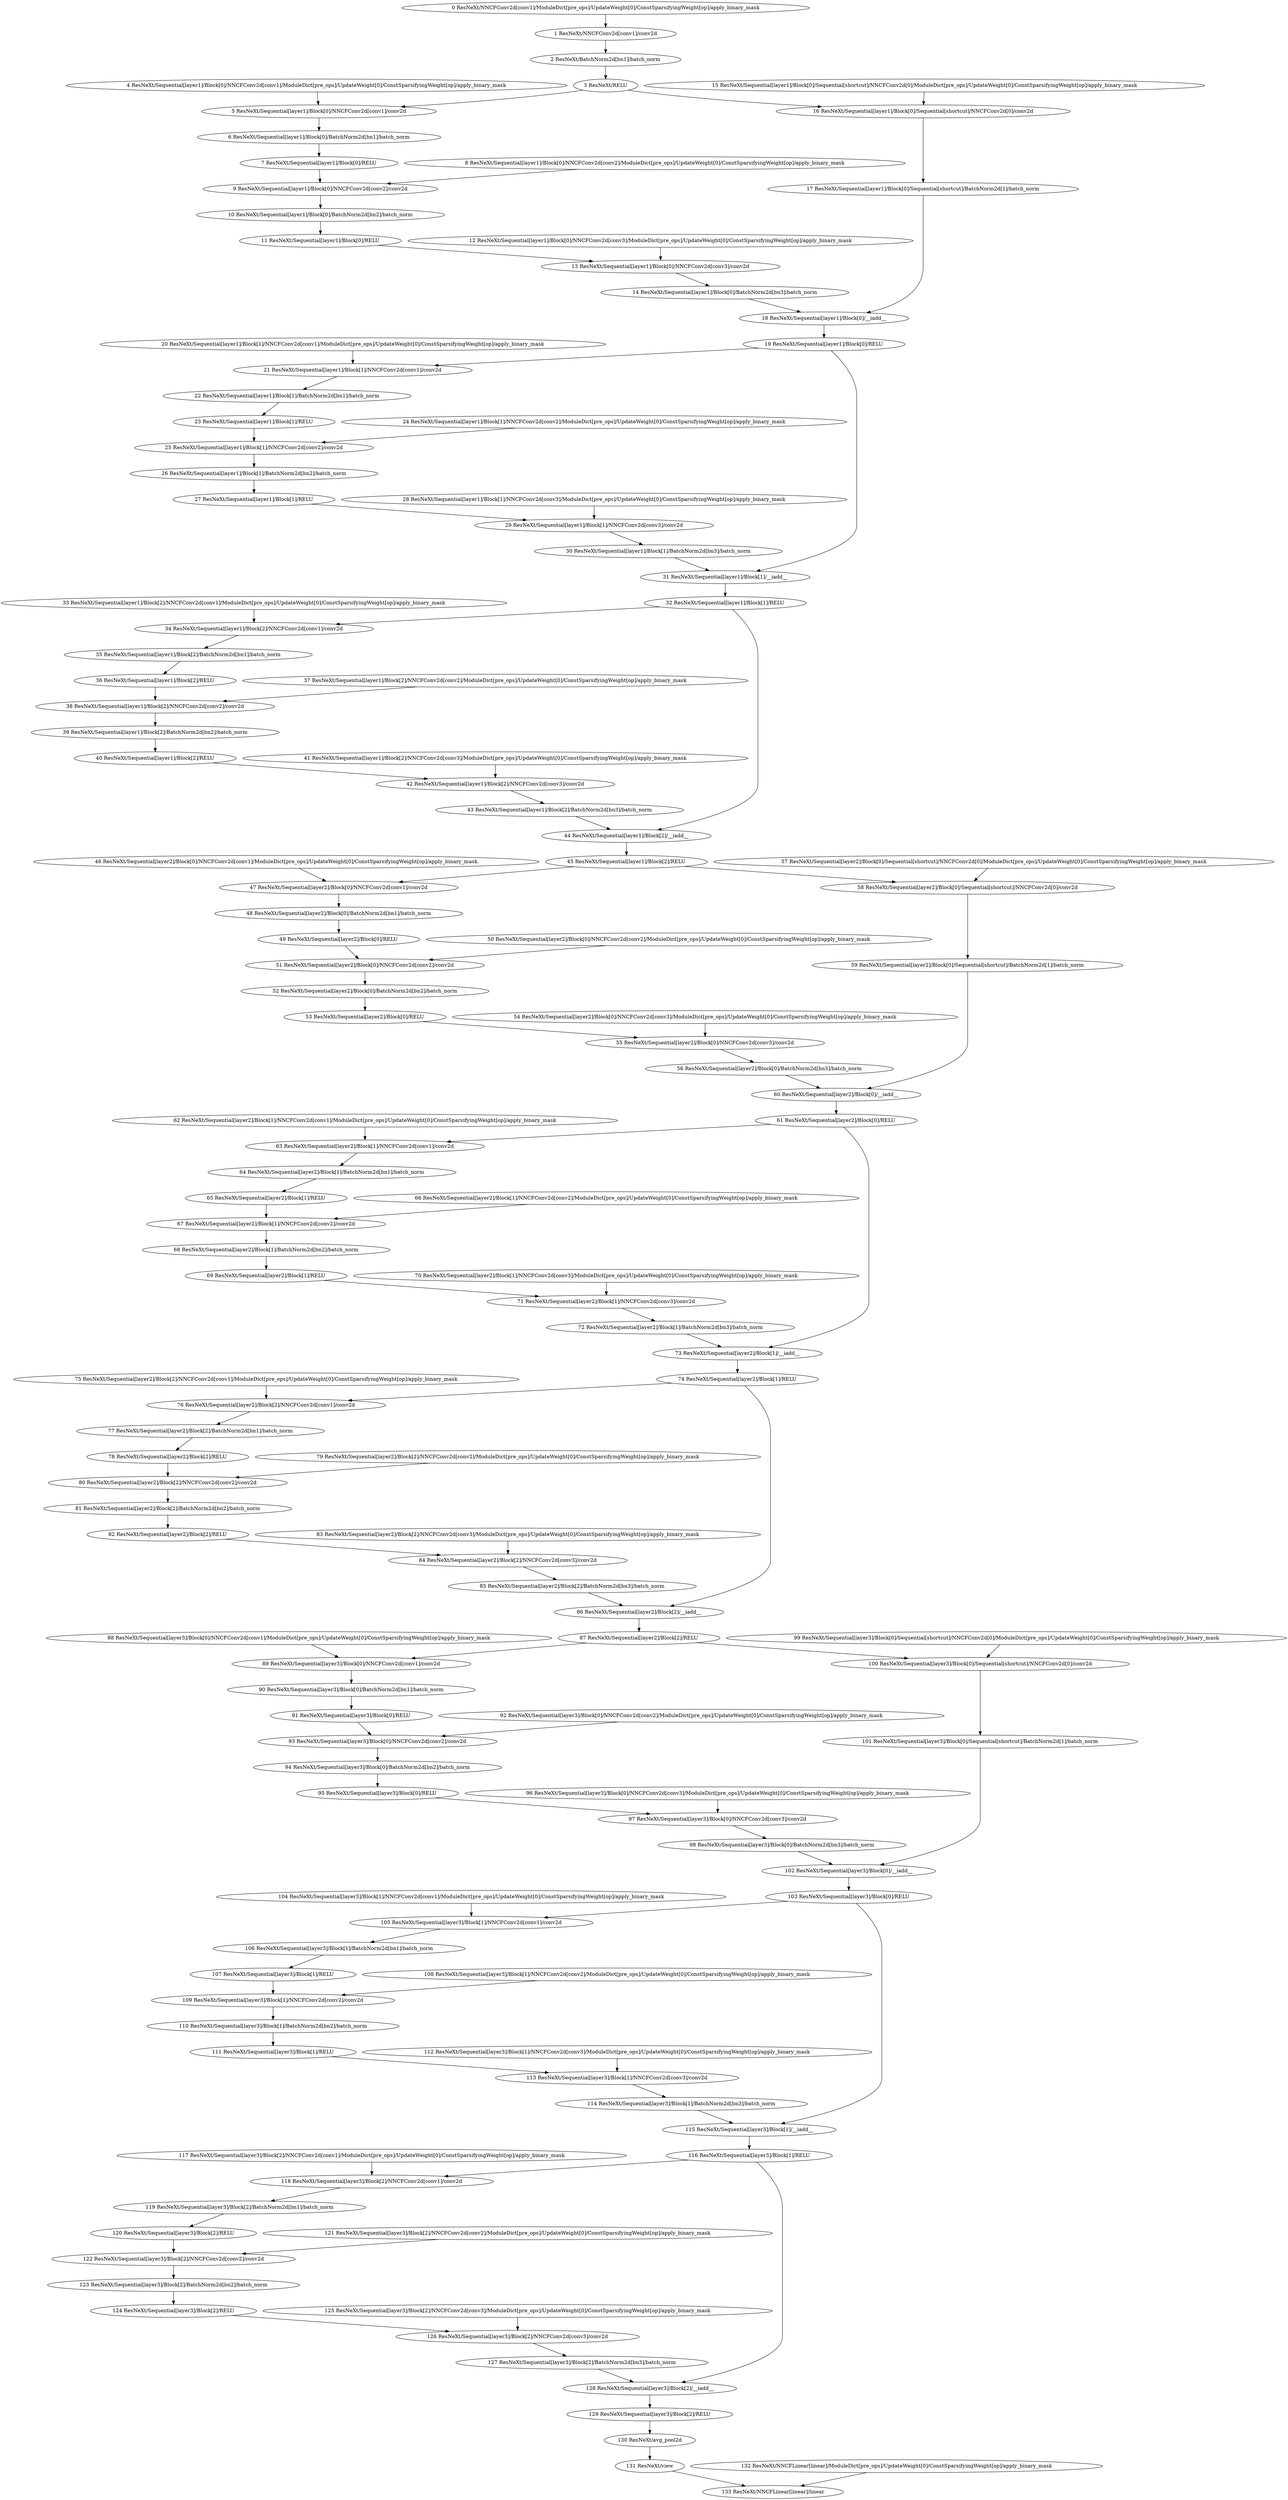 strict digraph  {
"0 ResNeXt/NNCFConv2d[conv1]/ModuleDict[pre_ops]/UpdateWeight[0]/ConstSparsifyingWeight[op]/apply_binary_mask" [id=0, scope="ResNeXt/NNCFConv2d[conv1]/ModuleDict[pre_ops]/UpdateWeight[0]/ConstSparsifyingWeight[op]", type=apply_binary_mask];
"1 ResNeXt/NNCFConv2d[conv1]/conv2d" [id=1, scope="ResNeXt/NNCFConv2d[conv1]", type=conv2d];
"2 ResNeXt/BatchNorm2d[bn1]/batch_norm" [id=2, scope="ResNeXt/BatchNorm2d[bn1]", type=batch_norm];
"3 ResNeXt/RELU" [id=3, scope=ResNeXt, type=RELU];
"4 ResNeXt/Sequential[layer1]/Block[0]/NNCFConv2d[conv1]/ModuleDict[pre_ops]/UpdateWeight[0]/ConstSparsifyingWeight[op]/apply_binary_mask" [id=4, scope="ResNeXt/Sequential[layer1]/Block[0]/NNCFConv2d[conv1]/ModuleDict[pre_ops]/UpdateWeight[0]/ConstSparsifyingWeight[op]", type=apply_binary_mask];
"5 ResNeXt/Sequential[layer1]/Block[0]/NNCFConv2d[conv1]/conv2d" [id=5, scope="ResNeXt/Sequential[layer1]/Block[0]/NNCFConv2d[conv1]", type=conv2d];
"6 ResNeXt/Sequential[layer1]/Block[0]/BatchNorm2d[bn1]/batch_norm" [id=6, scope="ResNeXt/Sequential[layer1]/Block[0]/BatchNorm2d[bn1]", type=batch_norm];
"7 ResNeXt/Sequential[layer1]/Block[0]/RELU" [id=7, scope="ResNeXt/Sequential[layer1]/Block[0]", type=RELU];
"8 ResNeXt/Sequential[layer1]/Block[0]/NNCFConv2d[conv2]/ModuleDict[pre_ops]/UpdateWeight[0]/ConstSparsifyingWeight[op]/apply_binary_mask" [id=8, scope="ResNeXt/Sequential[layer1]/Block[0]/NNCFConv2d[conv2]/ModuleDict[pre_ops]/UpdateWeight[0]/ConstSparsifyingWeight[op]", type=apply_binary_mask];
"9 ResNeXt/Sequential[layer1]/Block[0]/NNCFConv2d[conv2]/conv2d" [id=9, scope="ResNeXt/Sequential[layer1]/Block[0]/NNCFConv2d[conv2]", type=conv2d];
"10 ResNeXt/Sequential[layer1]/Block[0]/BatchNorm2d[bn2]/batch_norm" [id=10, scope="ResNeXt/Sequential[layer1]/Block[0]/BatchNorm2d[bn2]", type=batch_norm];
"11 ResNeXt/Sequential[layer1]/Block[0]/RELU" [id=11, scope="ResNeXt/Sequential[layer1]/Block[0]", type=RELU];
"12 ResNeXt/Sequential[layer1]/Block[0]/NNCFConv2d[conv3]/ModuleDict[pre_ops]/UpdateWeight[0]/ConstSparsifyingWeight[op]/apply_binary_mask" [id=12, scope="ResNeXt/Sequential[layer1]/Block[0]/NNCFConv2d[conv3]/ModuleDict[pre_ops]/UpdateWeight[0]/ConstSparsifyingWeight[op]", type=apply_binary_mask];
"13 ResNeXt/Sequential[layer1]/Block[0]/NNCFConv2d[conv3]/conv2d" [id=13, scope="ResNeXt/Sequential[layer1]/Block[0]/NNCFConv2d[conv3]", type=conv2d];
"14 ResNeXt/Sequential[layer1]/Block[0]/BatchNorm2d[bn3]/batch_norm" [id=14, scope="ResNeXt/Sequential[layer1]/Block[0]/BatchNorm2d[bn3]", type=batch_norm];
"15 ResNeXt/Sequential[layer1]/Block[0]/Sequential[shortcut]/NNCFConv2d[0]/ModuleDict[pre_ops]/UpdateWeight[0]/ConstSparsifyingWeight[op]/apply_binary_mask" [id=15, scope="ResNeXt/Sequential[layer1]/Block[0]/Sequential[shortcut]/NNCFConv2d[0]/ModuleDict[pre_ops]/UpdateWeight[0]/ConstSparsifyingWeight[op]", type=apply_binary_mask];
"16 ResNeXt/Sequential[layer1]/Block[0]/Sequential[shortcut]/NNCFConv2d[0]/conv2d" [id=16, scope="ResNeXt/Sequential[layer1]/Block[0]/Sequential[shortcut]/NNCFConv2d[0]", type=conv2d];
"17 ResNeXt/Sequential[layer1]/Block[0]/Sequential[shortcut]/BatchNorm2d[1]/batch_norm" [id=17, scope="ResNeXt/Sequential[layer1]/Block[0]/Sequential[shortcut]/BatchNorm2d[1]", type=batch_norm];
"18 ResNeXt/Sequential[layer1]/Block[0]/__iadd__" [id=18, scope="ResNeXt/Sequential[layer1]/Block[0]", type=__iadd__];
"19 ResNeXt/Sequential[layer1]/Block[0]/RELU" [id=19, scope="ResNeXt/Sequential[layer1]/Block[0]", type=RELU];
"20 ResNeXt/Sequential[layer1]/Block[1]/NNCFConv2d[conv1]/ModuleDict[pre_ops]/UpdateWeight[0]/ConstSparsifyingWeight[op]/apply_binary_mask" [id=20, scope="ResNeXt/Sequential[layer1]/Block[1]/NNCFConv2d[conv1]/ModuleDict[pre_ops]/UpdateWeight[0]/ConstSparsifyingWeight[op]", type=apply_binary_mask];
"21 ResNeXt/Sequential[layer1]/Block[1]/NNCFConv2d[conv1]/conv2d" [id=21, scope="ResNeXt/Sequential[layer1]/Block[1]/NNCFConv2d[conv1]", type=conv2d];
"22 ResNeXt/Sequential[layer1]/Block[1]/BatchNorm2d[bn1]/batch_norm" [id=22, scope="ResNeXt/Sequential[layer1]/Block[1]/BatchNorm2d[bn1]", type=batch_norm];
"23 ResNeXt/Sequential[layer1]/Block[1]/RELU" [id=23, scope="ResNeXt/Sequential[layer1]/Block[1]", type=RELU];
"24 ResNeXt/Sequential[layer1]/Block[1]/NNCFConv2d[conv2]/ModuleDict[pre_ops]/UpdateWeight[0]/ConstSparsifyingWeight[op]/apply_binary_mask" [id=24, scope="ResNeXt/Sequential[layer1]/Block[1]/NNCFConv2d[conv2]/ModuleDict[pre_ops]/UpdateWeight[0]/ConstSparsifyingWeight[op]", type=apply_binary_mask];
"25 ResNeXt/Sequential[layer1]/Block[1]/NNCFConv2d[conv2]/conv2d" [id=25, scope="ResNeXt/Sequential[layer1]/Block[1]/NNCFConv2d[conv2]", type=conv2d];
"26 ResNeXt/Sequential[layer1]/Block[1]/BatchNorm2d[bn2]/batch_norm" [id=26, scope="ResNeXt/Sequential[layer1]/Block[1]/BatchNorm2d[bn2]", type=batch_norm];
"27 ResNeXt/Sequential[layer1]/Block[1]/RELU" [id=27, scope="ResNeXt/Sequential[layer1]/Block[1]", type=RELU];
"28 ResNeXt/Sequential[layer1]/Block[1]/NNCFConv2d[conv3]/ModuleDict[pre_ops]/UpdateWeight[0]/ConstSparsifyingWeight[op]/apply_binary_mask" [id=28, scope="ResNeXt/Sequential[layer1]/Block[1]/NNCFConv2d[conv3]/ModuleDict[pre_ops]/UpdateWeight[0]/ConstSparsifyingWeight[op]", type=apply_binary_mask];
"29 ResNeXt/Sequential[layer1]/Block[1]/NNCFConv2d[conv3]/conv2d" [id=29, scope="ResNeXt/Sequential[layer1]/Block[1]/NNCFConv2d[conv3]", type=conv2d];
"30 ResNeXt/Sequential[layer1]/Block[1]/BatchNorm2d[bn3]/batch_norm" [id=30, scope="ResNeXt/Sequential[layer1]/Block[1]/BatchNorm2d[bn3]", type=batch_norm];
"31 ResNeXt/Sequential[layer1]/Block[1]/__iadd__" [id=31, scope="ResNeXt/Sequential[layer1]/Block[1]", type=__iadd__];
"32 ResNeXt/Sequential[layer1]/Block[1]/RELU" [id=32, scope="ResNeXt/Sequential[layer1]/Block[1]", type=RELU];
"33 ResNeXt/Sequential[layer1]/Block[2]/NNCFConv2d[conv1]/ModuleDict[pre_ops]/UpdateWeight[0]/ConstSparsifyingWeight[op]/apply_binary_mask" [id=33, scope="ResNeXt/Sequential[layer1]/Block[2]/NNCFConv2d[conv1]/ModuleDict[pre_ops]/UpdateWeight[0]/ConstSparsifyingWeight[op]", type=apply_binary_mask];
"34 ResNeXt/Sequential[layer1]/Block[2]/NNCFConv2d[conv1]/conv2d" [id=34, scope="ResNeXt/Sequential[layer1]/Block[2]/NNCFConv2d[conv1]", type=conv2d];
"35 ResNeXt/Sequential[layer1]/Block[2]/BatchNorm2d[bn1]/batch_norm" [id=35, scope="ResNeXt/Sequential[layer1]/Block[2]/BatchNorm2d[bn1]", type=batch_norm];
"36 ResNeXt/Sequential[layer1]/Block[2]/RELU" [id=36, scope="ResNeXt/Sequential[layer1]/Block[2]", type=RELU];
"37 ResNeXt/Sequential[layer1]/Block[2]/NNCFConv2d[conv2]/ModuleDict[pre_ops]/UpdateWeight[0]/ConstSparsifyingWeight[op]/apply_binary_mask" [id=37, scope="ResNeXt/Sequential[layer1]/Block[2]/NNCFConv2d[conv2]/ModuleDict[pre_ops]/UpdateWeight[0]/ConstSparsifyingWeight[op]", type=apply_binary_mask];
"38 ResNeXt/Sequential[layer1]/Block[2]/NNCFConv2d[conv2]/conv2d" [id=38, scope="ResNeXt/Sequential[layer1]/Block[2]/NNCFConv2d[conv2]", type=conv2d];
"39 ResNeXt/Sequential[layer1]/Block[2]/BatchNorm2d[bn2]/batch_norm" [id=39, scope="ResNeXt/Sequential[layer1]/Block[2]/BatchNorm2d[bn2]", type=batch_norm];
"40 ResNeXt/Sequential[layer1]/Block[2]/RELU" [id=40, scope="ResNeXt/Sequential[layer1]/Block[2]", type=RELU];
"41 ResNeXt/Sequential[layer1]/Block[2]/NNCFConv2d[conv3]/ModuleDict[pre_ops]/UpdateWeight[0]/ConstSparsifyingWeight[op]/apply_binary_mask" [id=41, scope="ResNeXt/Sequential[layer1]/Block[2]/NNCFConv2d[conv3]/ModuleDict[pre_ops]/UpdateWeight[0]/ConstSparsifyingWeight[op]", type=apply_binary_mask];
"42 ResNeXt/Sequential[layer1]/Block[2]/NNCFConv2d[conv3]/conv2d" [id=42, scope="ResNeXt/Sequential[layer1]/Block[2]/NNCFConv2d[conv3]", type=conv2d];
"43 ResNeXt/Sequential[layer1]/Block[2]/BatchNorm2d[bn3]/batch_norm" [id=43, scope="ResNeXt/Sequential[layer1]/Block[2]/BatchNorm2d[bn3]", type=batch_norm];
"44 ResNeXt/Sequential[layer1]/Block[2]/__iadd__" [id=44, scope="ResNeXt/Sequential[layer1]/Block[2]", type=__iadd__];
"45 ResNeXt/Sequential[layer1]/Block[2]/RELU" [id=45, scope="ResNeXt/Sequential[layer1]/Block[2]", type=RELU];
"46 ResNeXt/Sequential[layer2]/Block[0]/NNCFConv2d[conv1]/ModuleDict[pre_ops]/UpdateWeight[0]/ConstSparsifyingWeight[op]/apply_binary_mask" [id=46, scope="ResNeXt/Sequential[layer2]/Block[0]/NNCFConv2d[conv1]/ModuleDict[pre_ops]/UpdateWeight[0]/ConstSparsifyingWeight[op]", type=apply_binary_mask];
"47 ResNeXt/Sequential[layer2]/Block[0]/NNCFConv2d[conv1]/conv2d" [id=47, scope="ResNeXt/Sequential[layer2]/Block[0]/NNCFConv2d[conv1]", type=conv2d];
"48 ResNeXt/Sequential[layer2]/Block[0]/BatchNorm2d[bn1]/batch_norm" [id=48, scope="ResNeXt/Sequential[layer2]/Block[0]/BatchNorm2d[bn1]", type=batch_norm];
"49 ResNeXt/Sequential[layer2]/Block[0]/RELU" [id=49, scope="ResNeXt/Sequential[layer2]/Block[0]", type=RELU];
"50 ResNeXt/Sequential[layer2]/Block[0]/NNCFConv2d[conv2]/ModuleDict[pre_ops]/UpdateWeight[0]/ConstSparsifyingWeight[op]/apply_binary_mask" [id=50, scope="ResNeXt/Sequential[layer2]/Block[0]/NNCFConv2d[conv2]/ModuleDict[pre_ops]/UpdateWeight[0]/ConstSparsifyingWeight[op]", type=apply_binary_mask];
"51 ResNeXt/Sequential[layer2]/Block[0]/NNCFConv2d[conv2]/conv2d" [id=51, scope="ResNeXt/Sequential[layer2]/Block[0]/NNCFConv2d[conv2]", type=conv2d];
"52 ResNeXt/Sequential[layer2]/Block[0]/BatchNorm2d[bn2]/batch_norm" [id=52, scope="ResNeXt/Sequential[layer2]/Block[0]/BatchNorm2d[bn2]", type=batch_norm];
"53 ResNeXt/Sequential[layer2]/Block[0]/RELU" [id=53, scope="ResNeXt/Sequential[layer2]/Block[0]", type=RELU];
"54 ResNeXt/Sequential[layer2]/Block[0]/NNCFConv2d[conv3]/ModuleDict[pre_ops]/UpdateWeight[0]/ConstSparsifyingWeight[op]/apply_binary_mask" [id=54, scope="ResNeXt/Sequential[layer2]/Block[0]/NNCFConv2d[conv3]/ModuleDict[pre_ops]/UpdateWeight[0]/ConstSparsifyingWeight[op]", type=apply_binary_mask];
"55 ResNeXt/Sequential[layer2]/Block[0]/NNCFConv2d[conv3]/conv2d" [id=55, scope="ResNeXt/Sequential[layer2]/Block[0]/NNCFConv2d[conv3]", type=conv2d];
"56 ResNeXt/Sequential[layer2]/Block[0]/BatchNorm2d[bn3]/batch_norm" [id=56, scope="ResNeXt/Sequential[layer2]/Block[0]/BatchNorm2d[bn3]", type=batch_norm];
"57 ResNeXt/Sequential[layer2]/Block[0]/Sequential[shortcut]/NNCFConv2d[0]/ModuleDict[pre_ops]/UpdateWeight[0]/ConstSparsifyingWeight[op]/apply_binary_mask" [id=57, scope="ResNeXt/Sequential[layer2]/Block[0]/Sequential[shortcut]/NNCFConv2d[0]/ModuleDict[pre_ops]/UpdateWeight[0]/ConstSparsifyingWeight[op]", type=apply_binary_mask];
"58 ResNeXt/Sequential[layer2]/Block[0]/Sequential[shortcut]/NNCFConv2d[0]/conv2d" [id=58, scope="ResNeXt/Sequential[layer2]/Block[0]/Sequential[shortcut]/NNCFConv2d[0]", type=conv2d];
"59 ResNeXt/Sequential[layer2]/Block[0]/Sequential[shortcut]/BatchNorm2d[1]/batch_norm" [id=59, scope="ResNeXt/Sequential[layer2]/Block[0]/Sequential[shortcut]/BatchNorm2d[1]", type=batch_norm];
"60 ResNeXt/Sequential[layer2]/Block[0]/__iadd__" [id=60, scope="ResNeXt/Sequential[layer2]/Block[0]", type=__iadd__];
"61 ResNeXt/Sequential[layer2]/Block[0]/RELU" [id=61, scope="ResNeXt/Sequential[layer2]/Block[0]", type=RELU];
"62 ResNeXt/Sequential[layer2]/Block[1]/NNCFConv2d[conv1]/ModuleDict[pre_ops]/UpdateWeight[0]/ConstSparsifyingWeight[op]/apply_binary_mask" [id=62, scope="ResNeXt/Sequential[layer2]/Block[1]/NNCFConv2d[conv1]/ModuleDict[pre_ops]/UpdateWeight[0]/ConstSparsifyingWeight[op]", type=apply_binary_mask];
"63 ResNeXt/Sequential[layer2]/Block[1]/NNCFConv2d[conv1]/conv2d" [id=63, scope="ResNeXt/Sequential[layer2]/Block[1]/NNCFConv2d[conv1]", type=conv2d];
"64 ResNeXt/Sequential[layer2]/Block[1]/BatchNorm2d[bn1]/batch_norm" [id=64, scope="ResNeXt/Sequential[layer2]/Block[1]/BatchNorm2d[bn1]", type=batch_norm];
"65 ResNeXt/Sequential[layer2]/Block[1]/RELU" [id=65, scope="ResNeXt/Sequential[layer2]/Block[1]", type=RELU];
"66 ResNeXt/Sequential[layer2]/Block[1]/NNCFConv2d[conv2]/ModuleDict[pre_ops]/UpdateWeight[0]/ConstSparsifyingWeight[op]/apply_binary_mask" [id=66, scope="ResNeXt/Sequential[layer2]/Block[1]/NNCFConv2d[conv2]/ModuleDict[pre_ops]/UpdateWeight[0]/ConstSparsifyingWeight[op]", type=apply_binary_mask];
"67 ResNeXt/Sequential[layer2]/Block[1]/NNCFConv2d[conv2]/conv2d" [id=67, scope="ResNeXt/Sequential[layer2]/Block[1]/NNCFConv2d[conv2]", type=conv2d];
"68 ResNeXt/Sequential[layer2]/Block[1]/BatchNorm2d[bn2]/batch_norm" [id=68, scope="ResNeXt/Sequential[layer2]/Block[1]/BatchNorm2d[bn2]", type=batch_norm];
"69 ResNeXt/Sequential[layer2]/Block[1]/RELU" [id=69, scope="ResNeXt/Sequential[layer2]/Block[1]", type=RELU];
"70 ResNeXt/Sequential[layer2]/Block[1]/NNCFConv2d[conv3]/ModuleDict[pre_ops]/UpdateWeight[0]/ConstSparsifyingWeight[op]/apply_binary_mask" [id=70, scope="ResNeXt/Sequential[layer2]/Block[1]/NNCFConv2d[conv3]/ModuleDict[pre_ops]/UpdateWeight[0]/ConstSparsifyingWeight[op]", type=apply_binary_mask];
"71 ResNeXt/Sequential[layer2]/Block[1]/NNCFConv2d[conv3]/conv2d" [id=71, scope="ResNeXt/Sequential[layer2]/Block[1]/NNCFConv2d[conv3]", type=conv2d];
"72 ResNeXt/Sequential[layer2]/Block[1]/BatchNorm2d[bn3]/batch_norm" [id=72, scope="ResNeXt/Sequential[layer2]/Block[1]/BatchNorm2d[bn3]", type=batch_norm];
"73 ResNeXt/Sequential[layer2]/Block[1]/__iadd__" [id=73, scope="ResNeXt/Sequential[layer2]/Block[1]", type=__iadd__];
"74 ResNeXt/Sequential[layer2]/Block[1]/RELU" [id=74, scope="ResNeXt/Sequential[layer2]/Block[1]", type=RELU];
"75 ResNeXt/Sequential[layer2]/Block[2]/NNCFConv2d[conv1]/ModuleDict[pre_ops]/UpdateWeight[0]/ConstSparsifyingWeight[op]/apply_binary_mask" [id=75, scope="ResNeXt/Sequential[layer2]/Block[2]/NNCFConv2d[conv1]/ModuleDict[pre_ops]/UpdateWeight[0]/ConstSparsifyingWeight[op]", type=apply_binary_mask];
"76 ResNeXt/Sequential[layer2]/Block[2]/NNCFConv2d[conv1]/conv2d" [id=76, scope="ResNeXt/Sequential[layer2]/Block[2]/NNCFConv2d[conv1]", type=conv2d];
"77 ResNeXt/Sequential[layer2]/Block[2]/BatchNorm2d[bn1]/batch_norm" [id=77, scope="ResNeXt/Sequential[layer2]/Block[2]/BatchNorm2d[bn1]", type=batch_norm];
"78 ResNeXt/Sequential[layer2]/Block[2]/RELU" [id=78, scope="ResNeXt/Sequential[layer2]/Block[2]", type=RELU];
"79 ResNeXt/Sequential[layer2]/Block[2]/NNCFConv2d[conv2]/ModuleDict[pre_ops]/UpdateWeight[0]/ConstSparsifyingWeight[op]/apply_binary_mask" [id=79, scope="ResNeXt/Sequential[layer2]/Block[2]/NNCFConv2d[conv2]/ModuleDict[pre_ops]/UpdateWeight[0]/ConstSparsifyingWeight[op]", type=apply_binary_mask];
"80 ResNeXt/Sequential[layer2]/Block[2]/NNCFConv2d[conv2]/conv2d" [id=80, scope="ResNeXt/Sequential[layer2]/Block[2]/NNCFConv2d[conv2]", type=conv2d];
"81 ResNeXt/Sequential[layer2]/Block[2]/BatchNorm2d[bn2]/batch_norm" [id=81, scope="ResNeXt/Sequential[layer2]/Block[2]/BatchNorm2d[bn2]", type=batch_norm];
"82 ResNeXt/Sequential[layer2]/Block[2]/RELU" [id=82, scope="ResNeXt/Sequential[layer2]/Block[2]", type=RELU];
"83 ResNeXt/Sequential[layer2]/Block[2]/NNCFConv2d[conv3]/ModuleDict[pre_ops]/UpdateWeight[0]/ConstSparsifyingWeight[op]/apply_binary_mask" [id=83, scope="ResNeXt/Sequential[layer2]/Block[2]/NNCFConv2d[conv3]/ModuleDict[pre_ops]/UpdateWeight[0]/ConstSparsifyingWeight[op]", type=apply_binary_mask];
"84 ResNeXt/Sequential[layer2]/Block[2]/NNCFConv2d[conv3]/conv2d" [id=84, scope="ResNeXt/Sequential[layer2]/Block[2]/NNCFConv2d[conv3]", type=conv2d];
"85 ResNeXt/Sequential[layer2]/Block[2]/BatchNorm2d[bn3]/batch_norm" [id=85, scope="ResNeXt/Sequential[layer2]/Block[2]/BatchNorm2d[bn3]", type=batch_norm];
"86 ResNeXt/Sequential[layer2]/Block[2]/__iadd__" [id=86, scope="ResNeXt/Sequential[layer2]/Block[2]", type=__iadd__];
"87 ResNeXt/Sequential[layer2]/Block[2]/RELU" [id=87, scope="ResNeXt/Sequential[layer2]/Block[2]", type=RELU];
"88 ResNeXt/Sequential[layer3]/Block[0]/NNCFConv2d[conv1]/ModuleDict[pre_ops]/UpdateWeight[0]/ConstSparsifyingWeight[op]/apply_binary_mask" [id=88, scope="ResNeXt/Sequential[layer3]/Block[0]/NNCFConv2d[conv1]/ModuleDict[pre_ops]/UpdateWeight[0]/ConstSparsifyingWeight[op]", type=apply_binary_mask];
"89 ResNeXt/Sequential[layer3]/Block[0]/NNCFConv2d[conv1]/conv2d" [id=89, scope="ResNeXt/Sequential[layer3]/Block[0]/NNCFConv2d[conv1]", type=conv2d];
"90 ResNeXt/Sequential[layer3]/Block[0]/BatchNorm2d[bn1]/batch_norm" [id=90, scope="ResNeXt/Sequential[layer3]/Block[0]/BatchNorm2d[bn1]", type=batch_norm];
"91 ResNeXt/Sequential[layer3]/Block[0]/RELU" [id=91, scope="ResNeXt/Sequential[layer3]/Block[0]", type=RELU];
"92 ResNeXt/Sequential[layer3]/Block[0]/NNCFConv2d[conv2]/ModuleDict[pre_ops]/UpdateWeight[0]/ConstSparsifyingWeight[op]/apply_binary_mask" [id=92, scope="ResNeXt/Sequential[layer3]/Block[0]/NNCFConv2d[conv2]/ModuleDict[pre_ops]/UpdateWeight[0]/ConstSparsifyingWeight[op]", type=apply_binary_mask];
"93 ResNeXt/Sequential[layer3]/Block[0]/NNCFConv2d[conv2]/conv2d" [id=93, scope="ResNeXt/Sequential[layer3]/Block[0]/NNCFConv2d[conv2]", type=conv2d];
"94 ResNeXt/Sequential[layer3]/Block[0]/BatchNorm2d[bn2]/batch_norm" [id=94, scope="ResNeXt/Sequential[layer3]/Block[0]/BatchNorm2d[bn2]", type=batch_norm];
"95 ResNeXt/Sequential[layer3]/Block[0]/RELU" [id=95, scope="ResNeXt/Sequential[layer3]/Block[0]", type=RELU];
"96 ResNeXt/Sequential[layer3]/Block[0]/NNCFConv2d[conv3]/ModuleDict[pre_ops]/UpdateWeight[0]/ConstSparsifyingWeight[op]/apply_binary_mask" [id=96, scope="ResNeXt/Sequential[layer3]/Block[0]/NNCFConv2d[conv3]/ModuleDict[pre_ops]/UpdateWeight[0]/ConstSparsifyingWeight[op]", type=apply_binary_mask];
"97 ResNeXt/Sequential[layer3]/Block[0]/NNCFConv2d[conv3]/conv2d" [id=97, scope="ResNeXt/Sequential[layer3]/Block[0]/NNCFConv2d[conv3]", type=conv2d];
"98 ResNeXt/Sequential[layer3]/Block[0]/BatchNorm2d[bn3]/batch_norm" [id=98, scope="ResNeXt/Sequential[layer3]/Block[0]/BatchNorm2d[bn3]", type=batch_norm];
"99 ResNeXt/Sequential[layer3]/Block[0]/Sequential[shortcut]/NNCFConv2d[0]/ModuleDict[pre_ops]/UpdateWeight[0]/ConstSparsifyingWeight[op]/apply_binary_mask" [id=99, scope="ResNeXt/Sequential[layer3]/Block[0]/Sequential[shortcut]/NNCFConv2d[0]/ModuleDict[pre_ops]/UpdateWeight[0]/ConstSparsifyingWeight[op]", type=apply_binary_mask];
"100 ResNeXt/Sequential[layer3]/Block[0]/Sequential[shortcut]/NNCFConv2d[0]/conv2d" [id=100, scope="ResNeXt/Sequential[layer3]/Block[0]/Sequential[shortcut]/NNCFConv2d[0]", type=conv2d];
"101 ResNeXt/Sequential[layer3]/Block[0]/Sequential[shortcut]/BatchNorm2d[1]/batch_norm" [id=101, scope="ResNeXt/Sequential[layer3]/Block[0]/Sequential[shortcut]/BatchNorm2d[1]", type=batch_norm];
"102 ResNeXt/Sequential[layer3]/Block[0]/__iadd__" [id=102, scope="ResNeXt/Sequential[layer3]/Block[0]", type=__iadd__];
"103 ResNeXt/Sequential[layer3]/Block[0]/RELU" [id=103, scope="ResNeXt/Sequential[layer3]/Block[0]", type=RELU];
"104 ResNeXt/Sequential[layer3]/Block[1]/NNCFConv2d[conv1]/ModuleDict[pre_ops]/UpdateWeight[0]/ConstSparsifyingWeight[op]/apply_binary_mask" [id=104, scope="ResNeXt/Sequential[layer3]/Block[1]/NNCFConv2d[conv1]/ModuleDict[pre_ops]/UpdateWeight[0]/ConstSparsifyingWeight[op]", type=apply_binary_mask];
"105 ResNeXt/Sequential[layer3]/Block[1]/NNCFConv2d[conv1]/conv2d" [id=105, scope="ResNeXt/Sequential[layer3]/Block[1]/NNCFConv2d[conv1]", type=conv2d];
"106 ResNeXt/Sequential[layer3]/Block[1]/BatchNorm2d[bn1]/batch_norm" [id=106, scope="ResNeXt/Sequential[layer3]/Block[1]/BatchNorm2d[bn1]", type=batch_norm];
"107 ResNeXt/Sequential[layer3]/Block[1]/RELU" [id=107, scope="ResNeXt/Sequential[layer3]/Block[1]", type=RELU];
"108 ResNeXt/Sequential[layer3]/Block[1]/NNCFConv2d[conv2]/ModuleDict[pre_ops]/UpdateWeight[0]/ConstSparsifyingWeight[op]/apply_binary_mask" [id=108, scope="ResNeXt/Sequential[layer3]/Block[1]/NNCFConv2d[conv2]/ModuleDict[pre_ops]/UpdateWeight[0]/ConstSparsifyingWeight[op]", type=apply_binary_mask];
"109 ResNeXt/Sequential[layer3]/Block[1]/NNCFConv2d[conv2]/conv2d" [id=109, scope="ResNeXt/Sequential[layer3]/Block[1]/NNCFConv2d[conv2]", type=conv2d];
"110 ResNeXt/Sequential[layer3]/Block[1]/BatchNorm2d[bn2]/batch_norm" [id=110, scope="ResNeXt/Sequential[layer3]/Block[1]/BatchNorm2d[bn2]", type=batch_norm];
"111 ResNeXt/Sequential[layer3]/Block[1]/RELU" [id=111, scope="ResNeXt/Sequential[layer3]/Block[1]", type=RELU];
"112 ResNeXt/Sequential[layer3]/Block[1]/NNCFConv2d[conv3]/ModuleDict[pre_ops]/UpdateWeight[0]/ConstSparsifyingWeight[op]/apply_binary_mask" [id=112, scope="ResNeXt/Sequential[layer3]/Block[1]/NNCFConv2d[conv3]/ModuleDict[pre_ops]/UpdateWeight[0]/ConstSparsifyingWeight[op]", type=apply_binary_mask];
"113 ResNeXt/Sequential[layer3]/Block[1]/NNCFConv2d[conv3]/conv2d" [id=113, scope="ResNeXt/Sequential[layer3]/Block[1]/NNCFConv2d[conv3]", type=conv2d];
"114 ResNeXt/Sequential[layer3]/Block[1]/BatchNorm2d[bn3]/batch_norm" [id=114, scope="ResNeXt/Sequential[layer3]/Block[1]/BatchNorm2d[bn3]", type=batch_norm];
"115 ResNeXt/Sequential[layer3]/Block[1]/__iadd__" [id=115, scope="ResNeXt/Sequential[layer3]/Block[1]", type=__iadd__];
"116 ResNeXt/Sequential[layer3]/Block[1]/RELU" [id=116, scope="ResNeXt/Sequential[layer3]/Block[1]", type=RELU];
"117 ResNeXt/Sequential[layer3]/Block[2]/NNCFConv2d[conv1]/ModuleDict[pre_ops]/UpdateWeight[0]/ConstSparsifyingWeight[op]/apply_binary_mask" [id=117, scope="ResNeXt/Sequential[layer3]/Block[2]/NNCFConv2d[conv1]/ModuleDict[pre_ops]/UpdateWeight[0]/ConstSparsifyingWeight[op]", type=apply_binary_mask];
"118 ResNeXt/Sequential[layer3]/Block[2]/NNCFConv2d[conv1]/conv2d" [id=118, scope="ResNeXt/Sequential[layer3]/Block[2]/NNCFConv2d[conv1]", type=conv2d];
"119 ResNeXt/Sequential[layer3]/Block[2]/BatchNorm2d[bn1]/batch_norm" [id=119, scope="ResNeXt/Sequential[layer3]/Block[2]/BatchNorm2d[bn1]", type=batch_norm];
"120 ResNeXt/Sequential[layer3]/Block[2]/RELU" [id=120, scope="ResNeXt/Sequential[layer3]/Block[2]", type=RELU];
"121 ResNeXt/Sequential[layer3]/Block[2]/NNCFConv2d[conv2]/ModuleDict[pre_ops]/UpdateWeight[0]/ConstSparsifyingWeight[op]/apply_binary_mask" [id=121, scope="ResNeXt/Sequential[layer3]/Block[2]/NNCFConv2d[conv2]/ModuleDict[pre_ops]/UpdateWeight[0]/ConstSparsifyingWeight[op]", type=apply_binary_mask];
"122 ResNeXt/Sequential[layer3]/Block[2]/NNCFConv2d[conv2]/conv2d" [id=122, scope="ResNeXt/Sequential[layer3]/Block[2]/NNCFConv2d[conv2]", type=conv2d];
"123 ResNeXt/Sequential[layer3]/Block[2]/BatchNorm2d[bn2]/batch_norm" [id=123, scope="ResNeXt/Sequential[layer3]/Block[2]/BatchNorm2d[bn2]", type=batch_norm];
"124 ResNeXt/Sequential[layer3]/Block[2]/RELU" [id=124, scope="ResNeXt/Sequential[layer3]/Block[2]", type=RELU];
"125 ResNeXt/Sequential[layer3]/Block[2]/NNCFConv2d[conv3]/ModuleDict[pre_ops]/UpdateWeight[0]/ConstSparsifyingWeight[op]/apply_binary_mask" [id=125, scope="ResNeXt/Sequential[layer3]/Block[2]/NNCFConv2d[conv3]/ModuleDict[pre_ops]/UpdateWeight[0]/ConstSparsifyingWeight[op]", type=apply_binary_mask];
"126 ResNeXt/Sequential[layer3]/Block[2]/NNCFConv2d[conv3]/conv2d" [id=126, scope="ResNeXt/Sequential[layer3]/Block[2]/NNCFConv2d[conv3]", type=conv2d];
"127 ResNeXt/Sequential[layer3]/Block[2]/BatchNorm2d[bn3]/batch_norm" [id=127, scope="ResNeXt/Sequential[layer3]/Block[2]/BatchNorm2d[bn3]", type=batch_norm];
"128 ResNeXt/Sequential[layer3]/Block[2]/__iadd__" [id=128, scope="ResNeXt/Sequential[layer3]/Block[2]", type=__iadd__];
"129 ResNeXt/Sequential[layer3]/Block[2]/RELU" [id=129, scope="ResNeXt/Sequential[layer3]/Block[2]", type=RELU];
"130 ResNeXt/avg_pool2d" [id=130, scope=ResNeXt, type=avg_pool2d];
"131 ResNeXt/view" [id=131, scope=ResNeXt, type=view];
"132 ResNeXt/NNCFLinear[linear]/ModuleDict[pre_ops]/UpdateWeight[0]/ConstSparsifyingWeight[op]/apply_binary_mask" [id=132, scope="ResNeXt/NNCFLinear[linear]/ModuleDict[pre_ops]/UpdateWeight[0]/ConstSparsifyingWeight[op]", type=apply_binary_mask];
"133 ResNeXt/NNCFLinear[linear]/linear" [id=133, scope="ResNeXt/NNCFLinear[linear]", type=linear];
"0 ResNeXt/NNCFConv2d[conv1]/ModuleDict[pre_ops]/UpdateWeight[0]/ConstSparsifyingWeight[op]/apply_binary_mask" -> "1 ResNeXt/NNCFConv2d[conv1]/conv2d";
"1 ResNeXt/NNCFConv2d[conv1]/conv2d" -> "2 ResNeXt/BatchNorm2d[bn1]/batch_norm";
"2 ResNeXt/BatchNorm2d[bn1]/batch_norm" -> "3 ResNeXt/RELU";
"3 ResNeXt/RELU" -> "5 ResNeXt/Sequential[layer1]/Block[0]/NNCFConv2d[conv1]/conv2d";
"3 ResNeXt/RELU" -> "16 ResNeXt/Sequential[layer1]/Block[0]/Sequential[shortcut]/NNCFConv2d[0]/conv2d";
"4 ResNeXt/Sequential[layer1]/Block[0]/NNCFConv2d[conv1]/ModuleDict[pre_ops]/UpdateWeight[0]/ConstSparsifyingWeight[op]/apply_binary_mask" -> "5 ResNeXt/Sequential[layer1]/Block[0]/NNCFConv2d[conv1]/conv2d";
"5 ResNeXt/Sequential[layer1]/Block[0]/NNCFConv2d[conv1]/conv2d" -> "6 ResNeXt/Sequential[layer1]/Block[0]/BatchNorm2d[bn1]/batch_norm";
"6 ResNeXt/Sequential[layer1]/Block[0]/BatchNorm2d[bn1]/batch_norm" -> "7 ResNeXt/Sequential[layer1]/Block[0]/RELU";
"7 ResNeXt/Sequential[layer1]/Block[0]/RELU" -> "9 ResNeXt/Sequential[layer1]/Block[0]/NNCFConv2d[conv2]/conv2d";
"8 ResNeXt/Sequential[layer1]/Block[0]/NNCFConv2d[conv2]/ModuleDict[pre_ops]/UpdateWeight[0]/ConstSparsifyingWeight[op]/apply_binary_mask" -> "9 ResNeXt/Sequential[layer1]/Block[0]/NNCFConv2d[conv2]/conv2d";
"9 ResNeXt/Sequential[layer1]/Block[0]/NNCFConv2d[conv2]/conv2d" -> "10 ResNeXt/Sequential[layer1]/Block[0]/BatchNorm2d[bn2]/batch_norm";
"10 ResNeXt/Sequential[layer1]/Block[0]/BatchNorm2d[bn2]/batch_norm" -> "11 ResNeXt/Sequential[layer1]/Block[0]/RELU";
"11 ResNeXt/Sequential[layer1]/Block[0]/RELU" -> "13 ResNeXt/Sequential[layer1]/Block[0]/NNCFConv2d[conv3]/conv2d";
"12 ResNeXt/Sequential[layer1]/Block[0]/NNCFConv2d[conv3]/ModuleDict[pre_ops]/UpdateWeight[0]/ConstSparsifyingWeight[op]/apply_binary_mask" -> "13 ResNeXt/Sequential[layer1]/Block[0]/NNCFConv2d[conv3]/conv2d";
"13 ResNeXt/Sequential[layer1]/Block[0]/NNCFConv2d[conv3]/conv2d" -> "14 ResNeXt/Sequential[layer1]/Block[0]/BatchNorm2d[bn3]/batch_norm";
"14 ResNeXt/Sequential[layer1]/Block[0]/BatchNorm2d[bn3]/batch_norm" -> "18 ResNeXt/Sequential[layer1]/Block[0]/__iadd__";
"15 ResNeXt/Sequential[layer1]/Block[0]/Sequential[shortcut]/NNCFConv2d[0]/ModuleDict[pre_ops]/UpdateWeight[0]/ConstSparsifyingWeight[op]/apply_binary_mask" -> "16 ResNeXt/Sequential[layer1]/Block[0]/Sequential[shortcut]/NNCFConv2d[0]/conv2d";
"16 ResNeXt/Sequential[layer1]/Block[0]/Sequential[shortcut]/NNCFConv2d[0]/conv2d" -> "17 ResNeXt/Sequential[layer1]/Block[0]/Sequential[shortcut]/BatchNorm2d[1]/batch_norm";
"17 ResNeXt/Sequential[layer1]/Block[0]/Sequential[shortcut]/BatchNorm2d[1]/batch_norm" -> "18 ResNeXt/Sequential[layer1]/Block[0]/__iadd__";
"18 ResNeXt/Sequential[layer1]/Block[0]/__iadd__" -> "19 ResNeXt/Sequential[layer1]/Block[0]/RELU";
"19 ResNeXt/Sequential[layer1]/Block[0]/RELU" -> "21 ResNeXt/Sequential[layer1]/Block[1]/NNCFConv2d[conv1]/conv2d";
"19 ResNeXt/Sequential[layer1]/Block[0]/RELU" -> "31 ResNeXt/Sequential[layer1]/Block[1]/__iadd__";
"20 ResNeXt/Sequential[layer1]/Block[1]/NNCFConv2d[conv1]/ModuleDict[pre_ops]/UpdateWeight[0]/ConstSparsifyingWeight[op]/apply_binary_mask" -> "21 ResNeXt/Sequential[layer1]/Block[1]/NNCFConv2d[conv1]/conv2d";
"21 ResNeXt/Sequential[layer1]/Block[1]/NNCFConv2d[conv1]/conv2d" -> "22 ResNeXt/Sequential[layer1]/Block[1]/BatchNorm2d[bn1]/batch_norm";
"22 ResNeXt/Sequential[layer1]/Block[1]/BatchNorm2d[bn1]/batch_norm" -> "23 ResNeXt/Sequential[layer1]/Block[1]/RELU";
"23 ResNeXt/Sequential[layer1]/Block[1]/RELU" -> "25 ResNeXt/Sequential[layer1]/Block[1]/NNCFConv2d[conv2]/conv2d";
"24 ResNeXt/Sequential[layer1]/Block[1]/NNCFConv2d[conv2]/ModuleDict[pre_ops]/UpdateWeight[0]/ConstSparsifyingWeight[op]/apply_binary_mask" -> "25 ResNeXt/Sequential[layer1]/Block[1]/NNCFConv2d[conv2]/conv2d";
"25 ResNeXt/Sequential[layer1]/Block[1]/NNCFConv2d[conv2]/conv2d" -> "26 ResNeXt/Sequential[layer1]/Block[1]/BatchNorm2d[bn2]/batch_norm";
"26 ResNeXt/Sequential[layer1]/Block[1]/BatchNorm2d[bn2]/batch_norm" -> "27 ResNeXt/Sequential[layer1]/Block[1]/RELU";
"27 ResNeXt/Sequential[layer1]/Block[1]/RELU" -> "29 ResNeXt/Sequential[layer1]/Block[1]/NNCFConv2d[conv3]/conv2d";
"28 ResNeXt/Sequential[layer1]/Block[1]/NNCFConv2d[conv3]/ModuleDict[pre_ops]/UpdateWeight[0]/ConstSparsifyingWeight[op]/apply_binary_mask" -> "29 ResNeXt/Sequential[layer1]/Block[1]/NNCFConv2d[conv3]/conv2d";
"29 ResNeXt/Sequential[layer1]/Block[1]/NNCFConv2d[conv3]/conv2d" -> "30 ResNeXt/Sequential[layer1]/Block[1]/BatchNorm2d[bn3]/batch_norm";
"30 ResNeXt/Sequential[layer1]/Block[1]/BatchNorm2d[bn3]/batch_norm" -> "31 ResNeXt/Sequential[layer1]/Block[1]/__iadd__";
"31 ResNeXt/Sequential[layer1]/Block[1]/__iadd__" -> "32 ResNeXt/Sequential[layer1]/Block[1]/RELU";
"32 ResNeXt/Sequential[layer1]/Block[1]/RELU" -> "34 ResNeXt/Sequential[layer1]/Block[2]/NNCFConv2d[conv1]/conv2d";
"32 ResNeXt/Sequential[layer1]/Block[1]/RELU" -> "44 ResNeXt/Sequential[layer1]/Block[2]/__iadd__";
"33 ResNeXt/Sequential[layer1]/Block[2]/NNCFConv2d[conv1]/ModuleDict[pre_ops]/UpdateWeight[0]/ConstSparsifyingWeight[op]/apply_binary_mask" -> "34 ResNeXt/Sequential[layer1]/Block[2]/NNCFConv2d[conv1]/conv2d";
"34 ResNeXt/Sequential[layer1]/Block[2]/NNCFConv2d[conv1]/conv2d" -> "35 ResNeXt/Sequential[layer1]/Block[2]/BatchNorm2d[bn1]/batch_norm";
"35 ResNeXt/Sequential[layer1]/Block[2]/BatchNorm2d[bn1]/batch_norm" -> "36 ResNeXt/Sequential[layer1]/Block[2]/RELU";
"36 ResNeXt/Sequential[layer1]/Block[2]/RELU" -> "38 ResNeXt/Sequential[layer1]/Block[2]/NNCFConv2d[conv2]/conv2d";
"37 ResNeXt/Sequential[layer1]/Block[2]/NNCFConv2d[conv2]/ModuleDict[pre_ops]/UpdateWeight[0]/ConstSparsifyingWeight[op]/apply_binary_mask" -> "38 ResNeXt/Sequential[layer1]/Block[2]/NNCFConv2d[conv2]/conv2d";
"38 ResNeXt/Sequential[layer1]/Block[2]/NNCFConv2d[conv2]/conv2d" -> "39 ResNeXt/Sequential[layer1]/Block[2]/BatchNorm2d[bn2]/batch_norm";
"39 ResNeXt/Sequential[layer1]/Block[2]/BatchNorm2d[bn2]/batch_norm" -> "40 ResNeXt/Sequential[layer1]/Block[2]/RELU";
"40 ResNeXt/Sequential[layer1]/Block[2]/RELU" -> "42 ResNeXt/Sequential[layer1]/Block[2]/NNCFConv2d[conv3]/conv2d";
"41 ResNeXt/Sequential[layer1]/Block[2]/NNCFConv2d[conv3]/ModuleDict[pre_ops]/UpdateWeight[0]/ConstSparsifyingWeight[op]/apply_binary_mask" -> "42 ResNeXt/Sequential[layer1]/Block[2]/NNCFConv2d[conv3]/conv2d";
"42 ResNeXt/Sequential[layer1]/Block[2]/NNCFConv2d[conv3]/conv2d" -> "43 ResNeXt/Sequential[layer1]/Block[2]/BatchNorm2d[bn3]/batch_norm";
"43 ResNeXt/Sequential[layer1]/Block[2]/BatchNorm2d[bn3]/batch_norm" -> "44 ResNeXt/Sequential[layer1]/Block[2]/__iadd__";
"44 ResNeXt/Sequential[layer1]/Block[2]/__iadd__" -> "45 ResNeXt/Sequential[layer1]/Block[2]/RELU";
"45 ResNeXt/Sequential[layer1]/Block[2]/RELU" -> "47 ResNeXt/Sequential[layer2]/Block[0]/NNCFConv2d[conv1]/conv2d";
"45 ResNeXt/Sequential[layer1]/Block[2]/RELU" -> "58 ResNeXt/Sequential[layer2]/Block[0]/Sequential[shortcut]/NNCFConv2d[0]/conv2d";
"46 ResNeXt/Sequential[layer2]/Block[0]/NNCFConv2d[conv1]/ModuleDict[pre_ops]/UpdateWeight[0]/ConstSparsifyingWeight[op]/apply_binary_mask" -> "47 ResNeXt/Sequential[layer2]/Block[0]/NNCFConv2d[conv1]/conv2d";
"47 ResNeXt/Sequential[layer2]/Block[0]/NNCFConv2d[conv1]/conv2d" -> "48 ResNeXt/Sequential[layer2]/Block[0]/BatchNorm2d[bn1]/batch_norm";
"48 ResNeXt/Sequential[layer2]/Block[0]/BatchNorm2d[bn1]/batch_norm" -> "49 ResNeXt/Sequential[layer2]/Block[0]/RELU";
"49 ResNeXt/Sequential[layer2]/Block[0]/RELU" -> "51 ResNeXt/Sequential[layer2]/Block[0]/NNCFConv2d[conv2]/conv2d";
"50 ResNeXt/Sequential[layer2]/Block[0]/NNCFConv2d[conv2]/ModuleDict[pre_ops]/UpdateWeight[0]/ConstSparsifyingWeight[op]/apply_binary_mask" -> "51 ResNeXt/Sequential[layer2]/Block[0]/NNCFConv2d[conv2]/conv2d";
"51 ResNeXt/Sequential[layer2]/Block[0]/NNCFConv2d[conv2]/conv2d" -> "52 ResNeXt/Sequential[layer2]/Block[0]/BatchNorm2d[bn2]/batch_norm";
"52 ResNeXt/Sequential[layer2]/Block[0]/BatchNorm2d[bn2]/batch_norm" -> "53 ResNeXt/Sequential[layer2]/Block[0]/RELU";
"53 ResNeXt/Sequential[layer2]/Block[0]/RELU" -> "55 ResNeXt/Sequential[layer2]/Block[0]/NNCFConv2d[conv3]/conv2d";
"54 ResNeXt/Sequential[layer2]/Block[0]/NNCFConv2d[conv3]/ModuleDict[pre_ops]/UpdateWeight[0]/ConstSparsifyingWeight[op]/apply_binary_mask" -> "55 ResNeXt/Sequential[layer2]/Block[0]/NNCFConv2d[conv3]/conv2d";
"55 ResNeXt/Sequential[layer2]/Block[0]/NNCFConv2d[conv3]/conv2d" -> "56 ResNeXt/Sequential[layer2]/Block[0]/BatchNorm2d[bn3]/batch_norm";
"56 ResNeXt/Sequential[layer2]/Block[0]/BatchNorm2d[bn3]/batch_norm" -> "60 ResNeXt/Sequential[layer2]/Block[0]/__iadd__";
"57 ResNeXt/Sequential[layer2]/Block[0]/Sequential[shortcut]/NNCFConv2d[0]/ModuleDict[pre_ops]/UpdateWeight[0]/ConstSparsifyingWeight[op]/apply_binary_mask" -> "58 ResNeXt/Sequential[layer2]/Block[0]/Sequential[shortcut]/NNCFConv2d[0]/conv2d";
"58 ResNeXt/Sequential[layer2]/Block[0]/Sequential[shortcut]/NNCFConv2d[0]/conv2d" -> "59 ResNeXt/Sequential[layer2]/Block[0]/Sequential[shortcut]/BatchNorm2d[1]/batch_norm";
"59 ResNeXt/Sequential[layer2]/Block[0]/Sequential[shortcut]/BatchNorm2d[1]/batch_norm" -> "60 ResNeXt/Sequential[layer2]/Block[0]/__iadd__";
"60 ResNeXt/Sequential[layer2]/Block[0]/__iadd__" -> "61 ResNeXt/Sequential[layer2]/Block[0]/RELU";
"61 ResNeXt/Sequential[layer2]/Block[0]/RELU" -> "63 ResNeXt/Sequential[layer2]/Block[1]/NNCFConv2d[conv1]/conv2d";
"61 ResNeXt/Sequential[layer2]/Block[0]/RELU" -> "73 ResNeXt/Sequential[layer2]/Block[1]/__iadd__";
"62 ResNeXt/Sequential[layer2]/Block[1]/NNCFConv2d[conv1]/ModuleDict[pre_ops]/UpdateWeight[0]/ConstSparsifyingWeight[op]/apply_binary_mask" -> "63 ResNeXt/Sequential[layer2]/Block[1]/NNCFConv2d[conv1]/conv2d";
"63 ResNeXt/Sequential[layer2]/Block[1]/NNCFConv2d[conv1]/conv2d" -> "64 ResNeXt/Sequential[layer2]/Block[1]/BatchNorm2d[bn1]/batch_norm";
"64 ResNeXt/Sequential[layer2]/Block[1]/BatchNorm2d[bn1]/batch_norm" -> "65 ResNeXt/Sequential[layer2]/Block[1]/RELU";
"65 ResNeXt/Sequential[layer2]/Block[1]/RELU" -> "67 ResNeXt/Sequential[layer2]/Block[1]/NNCFConv2d[conv2]/conv2d";
"66 ResNeXt/Sequential[layer2]/Block[1]/NNCFConv2d[conv2]/ModuleDict[pre_ops]/UpdateWeight[0]/ConstSparsifyingWeight[op]/apply_binary_mask" -> "67 ResNeXt/Sequential[layer2]/Block[1]/NNCFConv2d[conv2]/conv2d";
"67 ResNeXt/Sequential[layer2]/Block[1]/NNCFConv2d[conv2]/conv2d" -> "68 ResNeXt/Sequential[layer2]/Block[1]/BatchNorm2d[bn2]/batch_norm";
"68 ResNeXt/Sequential[layer2]/Block[1]/BatchNorm2d[bn2]/batch_norm" -> "69 ResNeXt/Sequential[layer2]/Block[1]/RELU";
"69 ResNeXt/Sequential[layer2]/Block[1]/RELU" -> "71 ResNeXt/Sequential[layer2]/Block[1]/NNCFConv2d[conv3]/conv2d";
"70 ResNeXt/Sequential[layer2]/Block[1]/NNCFConv2d[conv3]/ModuleDict[pre_ops]/UpdateWeight[0]/ConstSparsifyingWeight[op]/apply_binary_mask" -> "71 ResNeXt/Sequential[layer2]/Block[1]/NNCFConv2d[conv3]/conv2d";
"71 ResNeXt/Sequential[layer2]/Block[1]/NNCFConv2d[conv3]/conv2d" -> "72 ResNeXt/Sequential[layer2]/Block[1]/BatchNorm2d[bn3]/batch_norm";
"72 ResNeXt/Sequential[layer2]/Block[1]/BatchNorm2d[bn3]/batch_norm" -> "73 ResNeXt/Sequential[layer2]/Block[1]/__iadd__";
"73 ResNeXt/Sequential[layer2]/Block[1]/__iadd__" -> "74 ResNeXt/Sequential[layer2]/Block[1]/RELU";
"74 ResNeXt/Sequential[layer2]/Block[1]/RELU" -> "76 ResNeXt/Sequential[layer2]/Block[2]/NNCFConv2d[conv1]/conv2d";
"74 ResNeXt/Sequential[layer2]/Block[1]/RELU" -> "86 ResNeXt/Sequential[layer2]/Block[2]/__iadd__";
"75 ResNeXt/Sequential[layer2]/Block[2]/NNCFConv2d[conv1]/ModuleDict[pre_ops]/UpdateWeight[0]/ConstSparsifyingWeight[op]/apply_binary_mask" -> "76 ResNeXt/Sequential[layer2]/Block[2]/NNCFConv2d[conv1]/conv2d";
"76 ResNeXt/Sequential[layer2]/Block[2]/NNCFConv2d[conv1]/conv2d" -> "77 ResNeXt/Sequential[layer2]/Block[2]/BatchNorm2d[bn1]/batch_norm";
"77 ResNeXt/Sequential[layer2]/Block[2]/BatchNorm2d[bn1]/batch_norm" -> "78 ResNeXt/Sequential[layer2]/Block[2]/RELU";
"78 ResNeXt/Sequential[layer2]/Block[2]/RELU" -> "80 ResNeXt/Sequential[layer2]/Block[2]/NNCFConv2d[conv2]/conv2d";
"79 ResNeXt/Sequential[layer2]/Block[2]/NNCFConv2d[conv2]/ModuleDict[pre_ops]/UpdateWeight[0]/ConstSparsifyingWeight[op]/apply_binary_mask" -> "80 ResNeXt/Sequential[layer2]/Block[2]/NNCFConv2d[conv2]/conv2d";
"80 ResNeXt/Sequential[layer2]/Block[2]/NNCFConv2d[conv2]/conv2d" -> "81 ResNeXt/Sequential[layer2]/Block[2]/BatchNorm2d[bn2]/batch_norm";
"81 ResNeXt/Sequential[layer2]/Block[2]/BatchNorm2d[bn2]/batch_norm" -> "82 ResNeXt/Sequential[layer2]/Block[2]/RELU";
"82 ResNeXt/Sequential[layer2]/Block[2]/RELU" -> "84 ResNeXt/Sequential[layer2]/Block[2]/NNCFConv2d[conv3]/conv2d";
"83 ResNeXt/Sequential[layer2]/Block[2]/NNCFConv2d[conv3]/ModuleDict[pre_ops]/UpdateWeight[0]/ConstSparsifyingWeight[op]/apply_binary_mask" -> "84 ResNeXt/Sequential[layer2]/Block[2]/NNCFConv2d[conv3]/conv2d";
"84 ResNeXt/Sequential[layer2]/Block[2]/NNCFConv2d[conv3]/conv2d" -> "85 ResNeXt/Sequential[layer2]/Block[2]/BatchNorm2d[bn3]/batch_norm";
"85 ResNeXt/Sequential[layer2]/Block[2]/BatchNorm2d[bn3]/batch_norm" -> "86 ResNeXt/Sequential[layer2]/Block[2]/__iadd__";
"86 ResNeXt/Sequential[layer2]/Block[2]/__iadd__" -> "87 ResNeXt/Sequential[layer2]/Block[2]/RELU";
"87 ResNeXt/Sequential[layer2]/Block[2]/RELU" -> "89 ResNeXt/Sequential[layer3]/Block[0]/NNCFConv2d[conv1]/conv2d";
"87 ResNeXt/Sequential[layer2]/Block[2]/RELU" -> "100 ResNeXt/Sequential[layer3]/Block[0]/Sequential[shortcut]/NNCFConv2d[0]/conv2d";
"88 ResNeXt/Sequential[layer3]/Block[0]/NNCFConv2d[conv1]/ModuleDict[pre_ops]/UpdateWeight[0]/ConstSparsifyingWeight[op]/apply_binary_mask" -> "89 ResNeXt/Sequential[layer3]/Block[0]/NNCFConv2d[conv1]/conv2d";
"89 ResNeXt/Sequential[layer3]/Block[0]/NNCFConv2d[conv1]/conv2d" -> "90 ResNeXt/Sequential[layer3]/Block[0]/BatchNorm2d[bn1]/batch_norm";
"90 ResNeXt/Sequential[layer3]/Block[0]/BatchNorm2d[bn1]/batch_norm" -> "91 ResNeXt/Sequential[layer3]/Block[0]/RELU";
"91 ResNeXt/Sequential[layer3]/Block[0]/RELU" -> "93 ResNeXt/Sequential[layer3]/Block[0]/NNCFConv2d[conv2]/conv2d";
"92 ResNeXt/Sequential[layer3]/Block[0]/NNCFConv2d[conv2]/ModuleDict[pre_ops]/UpdateWeight[0]/ConstSparsifyingWeight[op]/apply_binary_mask" -> "93 ResNeXt/Sequential[layer3]/Block[0]/NNCFConv2d[conv2]/conv2d";
"93 ResNeXt/Sequential[layer3]/Block[0]/NNCFConv2d[conv2]/conv2d" -> "94 ResNeXt/Sequential[layer3]/Block[0]/BatchNorm2d[bn2]/batch_norm";
"94 ResNeXt/Sequential[layer3]/Block[0]/BatchNorm2d[bn2]/batch_norm" -> "95 ResNeXt/Sequential[layer3]/Block[0]/RELU";
"95 ResNeXt/Sequential[layer3]/Block[0]/RELU" -> "97 ResNeXt/Sequential[layer3]/Block[0]/NNCFConv2d[conv3]/conv2d";
"96 ResNeXt/Sequential[layer3]/Block[0]/NNCFConv2d[conv3]/ModuleDict[pre_ops]/UpdateWeight[0]/ConstSparsifyingWeight[op]/apply_binary_mask" -> "97 ResNeXt/Sequential[layer3]/Block[0]/NNCFConv2d[conv3]/conv2d";
"97 ResNeXt/Sequential[layer3]/Block[0]/NNCFConv2d[conv3]/conv2d" -> "98 ResNeXt/Sequential[layer3]/Block[0]/BatchNorm2d[bn3]/batch_norm";
"98 ResNeXt/Sequential[layer3]/Block[0]/BatchNorm2d[bn3]/batch_norm" -> "102 ResNeXt/Sequential[layer3]/Block[0]/__iadd__";
"99 ResNeXt/Sequential[layer3]/Block[0]/Sequential[shortcut]/NNCFConv2d[0]/ModuleDict[pre_ops]/UpdateWeight[0]/ConstSparsifyingWeight[op]/apply_binary_mask" -> "100 ResNeXt/Sequential[layer3]/Block[0]/Sequential[shortcut]/NNCFConv2d[0]/conv2d";
"100 ResNeXt/Sequential[layer3]/Block[0]/Sequential[shortcut]/NNCFConv2d[0]/conv2d" -> "101 ResNeXt/Sequential[layer3]/Block[0]/Sequential[shortcut]/BatchNorm2d[1]/batch_norm";
"101 ResNeXt/Sequential[layer3]/Block[0]/Sequential[shortcut]/BatchNorm2d[1]/batch_norm" -> "102 ResNeXt/Sequential[layer3]/Block[0]/__iadd__";
"102 ResNeXt/Sequential[layer3]/Block[0]/__iadd__" -> "103 ResNeXt/Sequential[layer3]/Block[0]/RELU";
"103 ResNeXt/Sequential[layer3]/Block[0]/RELU" -> "105 ResNeXt/Sequential[layer3]/Block[1]/NNCFConv2d[conv1]/conv2d";
"103 ResNeXt/Sequential[layer3]/Block[0]/RELU" -> "115 ResNeXt/Sequential[layer3]/Block[1]/__iadd__";
"104 ResNeXt/Sequential[layer3]/Block[1]/NNCFConv2d[conv1]/ModuleDict[pre_ops]/UpdateWeight[0]/ConstSparsifyingWeight[op]/apply_binary_mask" -> "105 ResNeXt/Sequential[layer3]/Block[1]/NNCFConv2d[conv1]/conv2d";
"105 ResNeXt/Sequential[layer3]/Block[1]/NNCFConv2d[conv1]/conv2d" -> "106 ResNeXt/Sequential[layer3]/Block[1]/BatchNorm2d[bn1]/batch_norm";
"106 ResNeXt/Sequential[layer3]/Block[1]/BatchNorm2d[bn1]/batch_norm" -> "107 ResNeXt/Sequential[layer3]/Block[1]/RELU";
"107 ResNeXt/Sequential[layer3]/Block[1]/RELU" -> "109 ResNeXt/Sequential[layer3]/Block[1]/NNCFConv2d[conv2]/conv2d";
"108 ResNeXt/Sequential[layer3]/Block[1]/NNCFConv2d[conv2]/ModuleDict[pre_ops]/UpdateWeight[0]/ConstSparsifyingWeight[op]/apply_binary_mask" -> "109 ResNeXt/Sequential[layer3]/Block[1]/NNCFConv2d[conv2]/conv2d";
"109 ResNeXt/Sequential[layer3]/Block[1]/NNCFConv2d[conv2]/conv2d" -> "110 ResNeXt/Sequential[layer3]/Block[1]/BatchNorm2d[bn2]/batch_norm";
"110 ResNeXt/Sequential[layer3]/Block[1]/BatchNorm2d[bn2]/batch_norm" -> "111 ResNeXt/Sequential[layer3]/Block[1]/RELU";
"111 ResNeXt/Sequential[layer3]/Block[1]/RELU" -> "113 ResNeXt/Sequential[layer3]/Block[1]/NNCFConv2d[conv3]/conv2d";
"112 ResNeXt/Sequential[layer3]/Block[1]/NNCFConv2d[conv3]/ModuleDict[pre_ops]/UpdateWeight[0]/ConstSparsifyingWeight[op]/apply_binary_mask" -> "113 ResNeXt/Sequential[layer3]/Block[1]/NNCFConv2d[conv3]/conv2d";
"113 ResNeXt/Sequential[layer3]/Block[1]/NNCFConv2d[conv3]/conv2d" -> "114 ResNeXt/Sequential[layer3]/Block[1]/BatchNorm2d[bn3]/batch_norm";
"114 ResNeXt/Sequential[layer3]/Block[1]/BatchNorm2d[bn3]/batch_norm" -> "115 ResNeXt/Sequential[layer3]/Block[1]/__iadd__";
"115 ResNeXt/Sequential[layer3]/Block[1]/__iadd__" -> "116 ResNeXt/Sequential[layer3]/Block[1]/RELU";
"116 ResNeXt/Sequential[layer3]/Block[1]/RELU" -> "118 ResNeXt/Sequential[layer3]/Block[2]/NNCFConv2d[conv1]/conv2d";
"116 ResNeXt/Sequential[layer3]/Block[1]/RELU" -> "128 ResNeXt/Sequential[layer3]/Block[2]/__iadd__";
"117 ResNeXt/Sequential[layer3]/Block[2]/NNCFConv2d[conv1]/ModuleDict[pre_ops]/UpdateWeight[0]/ConstSparsifyingWeight[op]/apply_binary_mask" -> "118 ResNeXt/Sequential[layer3]/Block[2]/NNCFConv2d[conv1]/conv2d";
"118 ResNeXt/Sequential[layer3]/Block[2]/NNCFConv2d[conv1]/conv2d" -> "119 ResNeXt/Sequential[layer3]/Block[2]/BatchNorm2d[bn1]/batch_norm";
"119 ResNeXt/Sequential[layer3]/Block[2]/BatchNorm2d[bn1]/batch_norm" -> "120 ResNeXt/Sequential[layer3]/Block[2]/RELU";
"120 ResNeXt/Sequential[layer3]/Block[2]/RELU" -> "122 ResNeXt/Sequential[layer3]/Block[2]/NNCFConv2d[conv2]/conv2d";
"121 ResNeXt/Sequential[layer3]/Block[2]/NNCFConv2d[conv2]/ModuleDict[pre_ops]/UpdateWeight[0]/ConstSparsifyingWeight[op]/apply_binary_mask" -> "122 ResNeXt/Sequential[layer3]/Block[2]/NNCFConv2d[conv2]/conv2d";
"122 ResNeXt/Sequential[layer3]/Block[2]/NNCFConv2d[conv2]/conv2d" -> "123 ResNeXt/Sequential[layer3]/Block[2]/BatchNorm2d[bn2]/batch_norm";
"123 ResNeXt/Sequential[layer3]/Block[2]/BatchNorm2d[bn2]/batch_norm" -> "124 ResNeXt/Sequential[layer3]/Block[2]/RELU";
"124 ResNeXt/Sequential[layer3]/Block[2]/RELU" -> "126 ResNeXt/Sequential[layer3]/Block[2]/NNCFConv2d[conv3]/conv2d";
"125 ResNeXt/Sequential[layer3]/Block[2]/NNCFConv2d[conv3]/ModuleDict[pre_ops]/UpdateWeight[0]/ConstSparsifyingWeight[op]/apply_binary_mask" -> "126 ResNeXt/Sequential[layer3]/Block[2]/NNCFConv2d[conv3]/conv2d";
"126 ResNeXt/Sequential[layer3]/Block[2]/NNCFConv2d[conv3]/conv2d" -> "127 ResNeXt/Sequential[layer3]/Block[2]/BatchNorm2d[bn3]/batch_norm";
"127 ResNeXt/Sequential[layer3]/Block[2]/BatchNorm2d[bn3]/batch_norm" -> "128 ResNeXt/Sequential[layer3]/Block[2]/__iadd__";
"128 ResNeXt/Sequential[layer3]/Block[2]/__iadd__" -> "129 ResNeXt/Sequential[layer3]/Block[2]/RELU";
"129 ResNeXt/Sequential[layer3]/Block[2]/RELU" -> "130 ResNeXt/avg_pool2d";
"130 ResNeXt/avg_pool2d" -> "131 ResNeXt/view";
"131 ResNeXt/view" -> "133 ResNeXt/NNCFLinear[linear]/linear";
"132 ResNeXt/NNCFLinear[linear]/ModuleDict[pre_ops]/UpdateWeight[0]/ConstSparsifyingWeight[op]/apply_binary_mask" -> "133 ResNeXt/NNCFLinear[linear]/linear";
}
